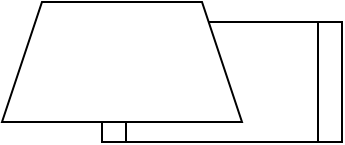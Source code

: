 <mxfile version="13.7.3" type="github"><diagram id="smyBny2LC2sNEaGh5ziG" name="Page-1"><mxGraphModel dx="1422" dy="914" grid="1" gridSize="10" guides="1" tooltips="1" connect="1" arrows="1" fold="1" page="1" pageScale="1" pageWidth="850" pageHeight="1100" math="0" shadow="0"><root><mxCell id="0"/><mxCell id="1" parent="0"/><mxCell id="qqIBnfAjm1r1ivJeMlP2-1" value="" style="shape=process;whiteSpace=wrap;html=1;backgroundOutline=1;" vertex="1" parent="1"><mxGeometry x="400" y="340" width="120" height="60" as="geometry"/></mxCell><mxCell id="qqIBnfAjm1r1ivJeMlP2-2" value="" style="shape=trapezoid;perimeter=trapezoidPerimeter;whiteSpace=wrap;html=1;fixedSize=1;" vertex="1" parent="1"><mxGeometry x="350" y="330" width="120" height="60" as="geometry"/></mxCell></root></mxGraphModel></diagram></mxfile>